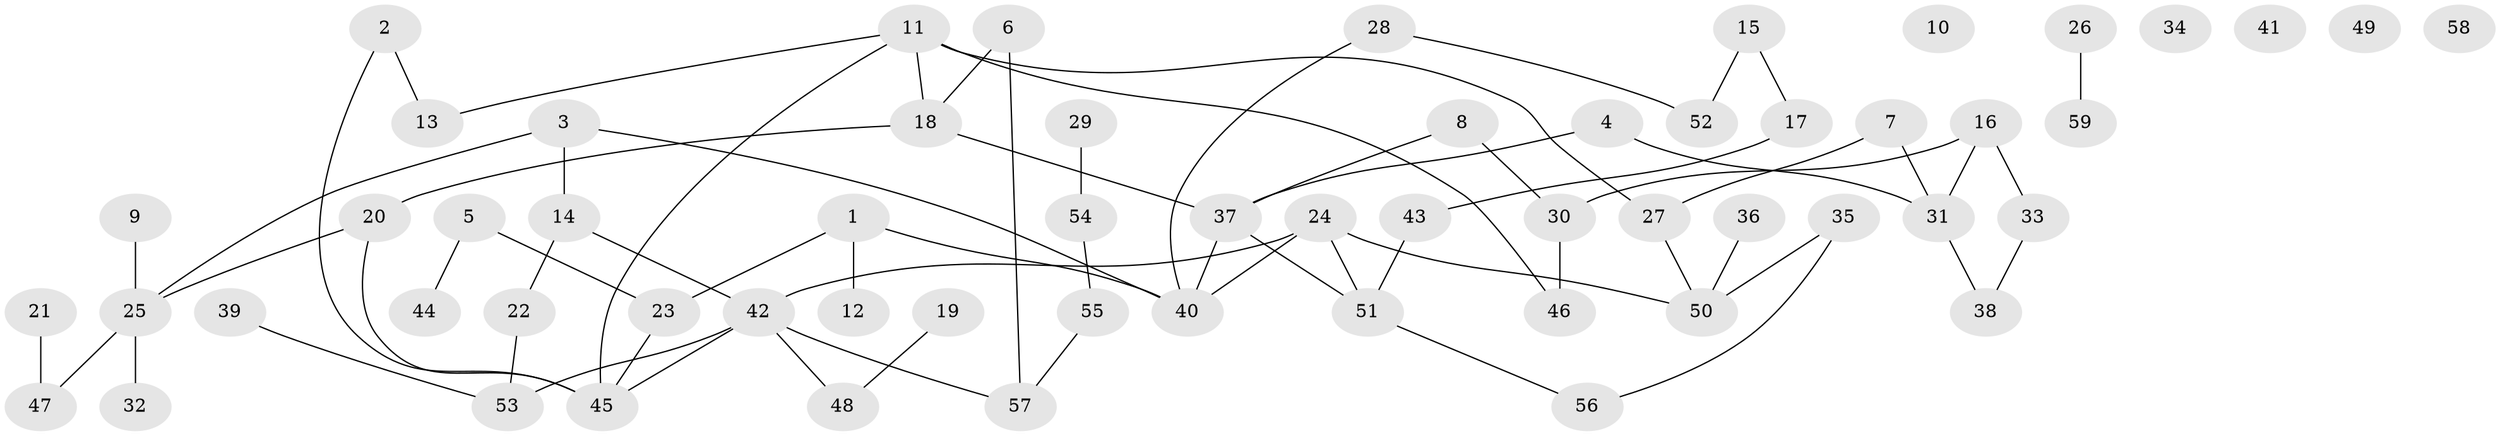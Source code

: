 // Generated by graph-tools (version 1.1) at 2025/25/03/09/25 03:25:13]
// undirected, 59 vertices, 68 edges
graph export_dot {
graph [start="1"]
  node [color=gray90,style=filled];
  1;
  2;
  3;
  4;
  5;
  6;
  7;
  8;
  9;
  10;
  11;
  12;
  13;
  14;
  15;
  16;
  17;
  18;
  19;
  20;
  21;
  22;
  23;
  24;
  25;
  26;
  27;
  28;
  29;
  30;
  31;
  32;
  33;
  34;
  35;
  36;
  37;
  38;
  39;
  40;
  41;
  42;
  43;
  44;
  45;
  46;
  47;
  48;
  49;
  50;
  51;
  52;
  53;
  54;
  55;
  56;
  57;
  58;
  59;
  1 -- 12;
  1 -- 23;
  1 -- 40;
  2 -- 13;
  2 -- 45;
  3 -- 14;
  3 -- 25;
  3 -- 40;
  4 -- 31;
  4 -- 37;
  5 -- 23;
  5 -- 44;
  6 -- 18;
  6 -- 57;
  7 -- 27;
  7 -- 31;
  8 -- 30;
  8 -- 37;
  9 -- 25;
  11 -- 13;
  11 -- 18;
  11 -- 27;
  11 -- 45;
  11 -- 46;
  14 -- 22;
  14 -- 42;
  15 -- 17;
  15 -- 52;
  16 -- 30;
  16 -- 31;
  16 -- 33;
  17 -- 43;
  18 -- 20;
  18 -- 37;
  19 -- 48;
  20 -- 25;
  20 -- 45;
  21 -- 47;
  22 -- 53;
  23 -- 45;
  24 -- 40;
  24 -- 42;
  24 -- 50;
  24 -- 51;
  25 -- 32;
  25 -- 47;
  26 -- 59;
  27 -- 50;
  28 -- 40;
  28 -- 52;
  29 -- 54;
  30 -- 46;
  31 -- 38;
  33 -- 38;
  35 -- 50;
  35 -- 56;
  36 -- 50;
  37 -- 40;
  37 -- 51;
  39 -- 53;
  42 -- 45;
  42 -- 48;
  42 -- 53;
  42 -- 57;
  43 -- 51;
  51 -- 56;
  54 -- 55;
  55 -- 57;
}
